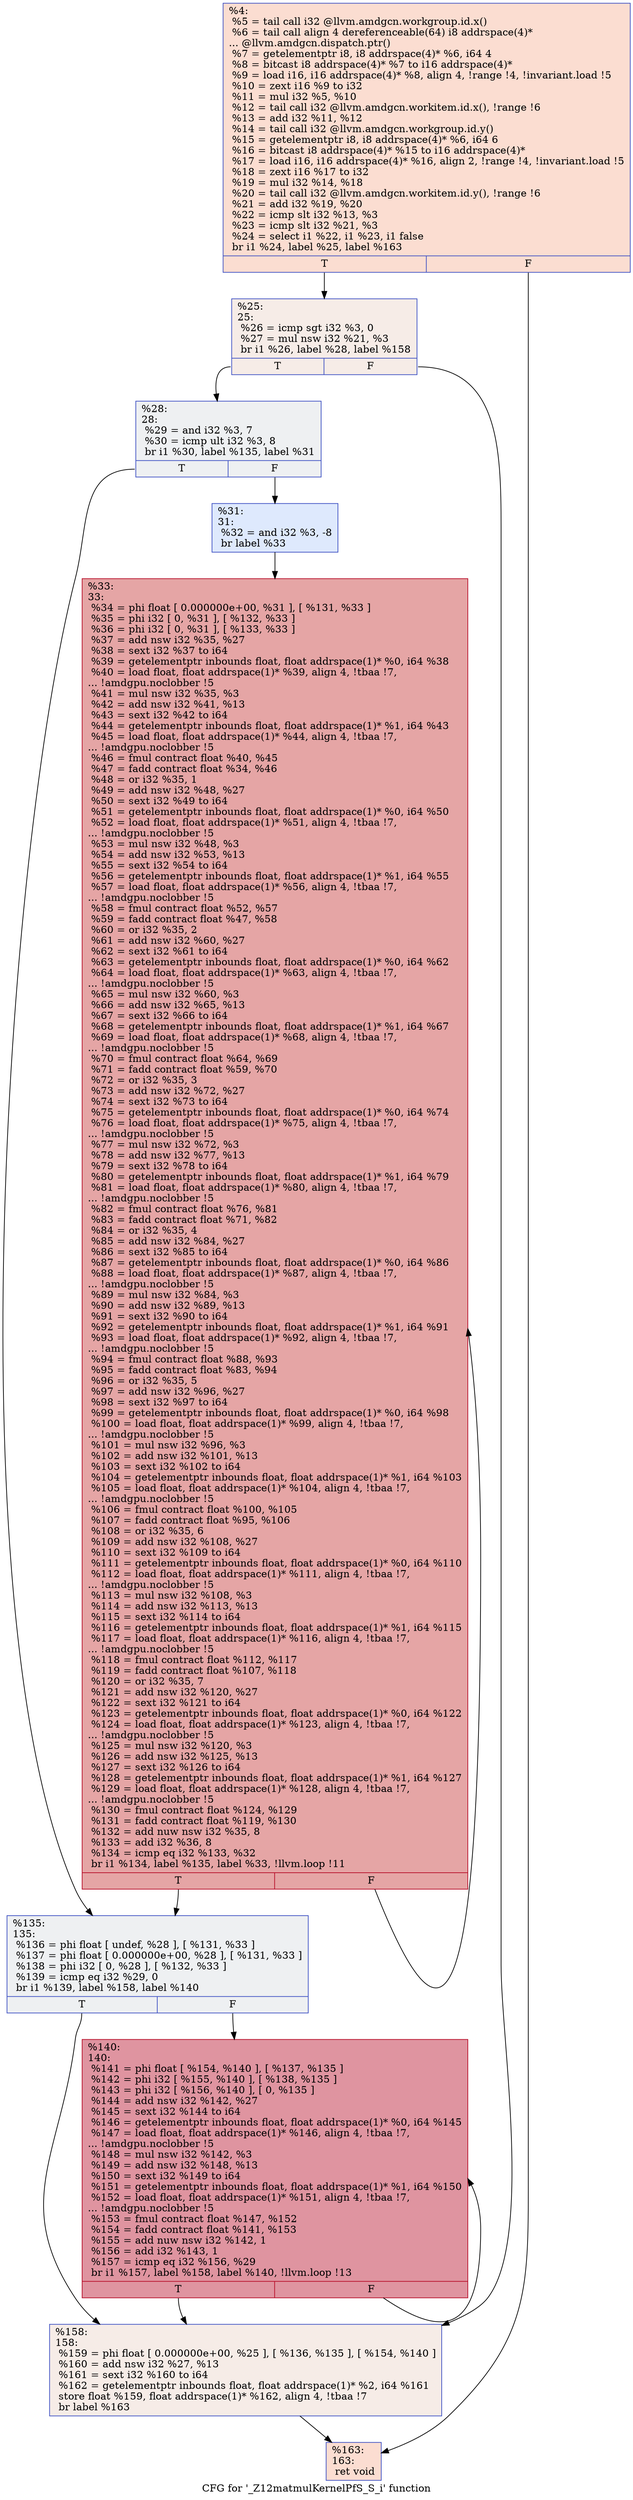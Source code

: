 digraph "CFG for '_Z12matmulKernelPfS_S_i' function" {
	label="CFG for '_Z12matmulKernelPfS_S_i' function";

	Node0x4d25c40 [shape=record,color="#3d50c3ff", style=filled, fillcolor="#f7b39670",label="{%4:\l  %5 = tail call i32 @llvm.amdgcn.workgroup.id.x()\l  %6 = tail call align 4 dereferenceable(64) i8 addrspace(4)*\l... @llvm.amdgcn.dispatch.ptr()\l  %7 = getelementptr i8, i8 addrspace(4)* %6, i64 4\l  %8 = bitcast i8 addrspace(4)* %7 to i16 addrspace(4)*\l  %9 = load i16, i16 addrspace(4)* %8, align 4, !range !4, !invariant.load !5\l  %10 = zext i16 %9 to i32\l  %11 = mul i32 %5, %10\l  %12 = tail call i32 @llvm.amdgcn.workitem.id.x(), !range !6\l  %13 = add i32 %11, %12\l  %14 = tail call i32 @llvm.amdgcn.workgroup.id.y()\l  %15 = getelementptr i8, i8 addrspace(4)* %6, i64 6\l  %16 = bitcast i8 addrspace(4)* %15 to i16 addrspace(4)*\l  %17 = load i16, i16 addrspace(4)* %16, align 2, !range !4, !invariant.load !5\l  %18 = zext i16 %17 to i32\l  %19 = mul i32 %14, %18\l  %20 = tail call i32 @llvm.amdgcn.workitem.id.y(), !range !6\l  %21 = add i32 %19, %20\l  %22 = icmp slt i32 %13, %3\l  %23 = icmp slt i32 %21, %3\l  %24 = select i1 %22, i1 %23, i1 false\l  br i1 %24, label %25, label %163\l|{<s0>T|<s1>F}}"];
	Node0x4d25c40:s0 -> Node0x4d296e0;
	Node0x4d25c40:s1 -> Node0x4d29770;
	Node0x4d296e0 [shape=record,color="#3d50c3ff", style=filled, fillcolor="#ead5c970",label="{%25:\l25:                                               \l  %26 = icmp sgt i32 %3, 0\l  %27 = mul nsw i32 %21, %3\l  br i1 %26, label %28, label %158\l|{<s0>T|<s1>F}}"];
	Node0x4d296e0:s0 -> Node0x4d29a00;
	Node0x4d296e0:s1 -> Node0x4d29a50;
	Node0x4d29a00 [shape=record,color="#3d50c3ff", style=filled, fillcolor="#d9dce170",label="{%28:\l28:                                               \l  %29 = and i32 %3, 7\l  %30 = icmp ult i32 %3, 8\l  br i1 %30, label %135, label %31\l|{<s0>T|<s1>F}}"];
	Node0x4d29a00:s0 -> Node0x4d29d10;
	Node0x4d29a00:s1 -> Node0x4d29d60;
	Node0x4d29d60 [shape=record,color="#3d50c3ff", style=filled, fillcolor="#b5cdfa70",label="{%31:\l31:                                               \l  %32 = and i32 %3, -8\l  br label %33\l}"];
	Node0x4d29d60 -> Node0x4d27db0;
	Node0x4d27db0 [shape=record,color="#b70d28ff", style=filled, fillcolor="#c5333470",label="{%33:\l33:                                               \l  %34 = phi float [ 0.000000e+00, %31 ], [ %131, %33 ]\l  %35 = phi i32 [ 0, %31 ], [ %132, %33 ]\l  %36 = phi i32 [ 0, %31 ], [ %133, %33 ]\l  %37 = add nsw i32 %35, %27\l  %38 = sext i32 %37 to i64\l  %39 = getelementptr inbounds float, float addrspace(1)* %0, i64 %38\l  %40 = load float, float addrspace(1)* %39, align 4, !tbaa !7,\l... !amdgpu.noclobber !5\l  %41 = mul nsw i32 %35, %3\l  %42 = add nsw i32 %41, %13\l  %43 = sext i32 %42 to i64\l  %44 = getelementptr inbounds float, float addrspace(1)* %1, i64 %43\l  %45 = load float, float addrspace(1)* %44, align 4, !tbaa !7,\l... !amdgpu.noclobber !5\l  %46 = fmul contract float %40, %45\l  %47 = fadd contract float %34, %46\l  %48 = or i32 %35, 1\l  %49 = add nsw i32 %48, %27\l  %50 = sext i32 %49 to i64\l  %51 = getelementptr inbounds float, float addrspace(1)* %0, i64 %50\l  %52 = load float, float addrspace(1)* %51, align 4, !tbaa !7,\l... !amdgpu.noclobber !5\l  %53 = mul nsw i32 %48, %3\l  %54 = add nsw i32 %53, %13\l  %55 = sext i32 %54 to i64\l  %56 = getelementptr inbounds float, float addrspace(1)* %1, i64 %55\l  %57 = load float, float addrspace(1)* %56, align 4, !tbaa !7,\l... !amdgpu.noclobber !5\l  %58 = fmul contract float %52, %57\l  %59 = fadd contract float %47, %58\l  %60 = or i32 %35, 2\l  %61 = add nsw i32 %60, %27\l  %62 = sext i32 %61 to i64\l  %63 = getelementptr inbounds float, float addrspace(1)* %0, i64 %62\l  %64 = load float, float addrspace(1)* %63, align 4, !tbaa !7,\l... !amdgpu.noclobber !5\l  %65 = mul nsw i32 %60, %3\l  %66 = add nsw i32 %65, %13\l  %67 = sext i32 %66 to i64\l  %68 = getelementptr inbounds float, float addrspace(1)* %1, i64 %67\l  %69 = load float, float addrspace(1)* %68, align 4, !tbaa !7,\l... !amdgpu.noclobber !5\l  %70 = fmul contract float %64, %69\l  %71 = fadd contract float %59, %70\l  %72 = or i32 %35, 3\l  %73 = add nsw i32 %72, %27\l  %74 = sext i32 %73 to i64\l  %75 = getelementptr inbounds float, float addrspace(1)* %0, i64 %74\l  %76 = load float, float addrspace(1)* %75, align 4, !tbaa !7,\l... !amdgpu.noclobber !5\l  %77 = mul nsw i32 %72, %3\l  %78 = add nsw i32 %77, %13\l  %79 = sext i32 %78 to i64\l  %80 = getelementptr inbounds float, float addrspace(1)* %1, i64 %79\l  %81 = load float, float addrspace(1)* %80, align 4, !tbaa !7,\l... !amdgpu.noclobber !5\l  %82 = fmul contract float %76, %81\l  %83 = fadd contract float %71, %82\l  %84 = or i32 %35, 4\l  %85 = add nsw i32 %84, %27\l  %86 = sext i32 %85 to i64\l  %87 = getelementptr inbounds float, float addrspace(1)* %0, i64 %86\l  %88 = load float, float addrspace(1)* %87, align 4, !tbaa !7,\l... !amdgpu.noclobber !5\l  %89 = mul nsw i32 %84, %3\l  %90 = add nsw i32 %89, %13\l  %91 = sext i32 %90 to i64\l  %92 = getelementptr inbounds float, float addrspace(1)* %1, i64 %91\l  %93 = load float, float addrspace(1)* %92, align 4, !tbaa !7,\l... !amdgpu.noclobber !5\l  %94 = fmul contract float %88, %93\l  %95 = fadd contract float %83, %94\l  %96 = or i32 %35, 5\l  %97 = add nsw i32 %96, %27\l  %98 = sext i32 %97 to i64\l  %99 = getelementptr inbounds float, float addrspace(1)* %0, i64 %98\l  %100 = load float, float addrspace(1)* %99, align 4, !tbaa !7,\l... !amdgpu.noclobber !5\l  %101 = mul nsw i32 %96, %3\l  %102 = add nsw i32 %101, %13\l  %103 = sext i32 %102 to i64\l  %104 = getelementptr inbounds float, float addrspace(1)* %1, i64 %103\l  %105 = load float, float addrspace(1)* %104, align 4, !tbaa !7,\l... !amdgpu.noclobber !5\l  %106 = fmul contract float %100, %105\l  %107 = fadd contract float %95, %106\l  %108 = or i32 %35, 6\l  %109 = add nsw i32 %108, %27\l  %110 = sext i32 %109 to i64\l  %111 = getelementptr inbounds float, float addrspace(1)* %0, i64 %110\l  %112 = load float, float addrspace(1)* %111, align 4, !tbaa !7,\l... !amdgpu.noclobber !5\l  %113 = mul nsw i32 %108, %3\l  %114 = add nsw i32 %113, %13\l  %115 = sext i32 %114 to i64\l  %116 = getelementptr inbounds float, float addrspace(1)* %1, i64 %115\l  %117 = load float, float addrspace(1)* %116, align 4, !tbaa !7,\l... !amdgpu.noclobber !5\l  %118 = fmul contract float %112, %117\l  %119 = fadd contract float %107, %118\l  %120 = or i32 %35, 7\l  %121 = add nsw i32 %120, %27\l  %122 = sext i32 %121 to i64\l  %123 = getelementptr inbounds float, float addrspace(1)* %0, i64 %122\l  %124 = load float, float addrspace(1)* %123, align 4, !tbaa !7,\l... !amdgpu.noclobber !5\l  %125 = mul nsw i32 %120, %3\l  %126 = add nsw i32 %125, %13\l  %127 = sext i32 %126 to i64\l  %128 = getelementptr inbounds float, float addrspace(1)* %1, i64 %127\l  %129 = load float, float addrspace(1)* %128, align 4, !tbaa !7,\l... !amdgpu.noclobber !5\l  %130 = fmul contract float %124, %129\l  %131 = fadd contract float %119, %130\l  %132 = add nuw nsw i32 %35, 8\l  %133 = add i32 %36, 8\l  %134 = icmp eq i32 %133, %32\l  br i1 %134, label %135, label %33, !llvm.loop !11\l|{<s0>T|<s1>F}}"];
	Node0x4d27db0:s0 -> Node0x4d29d10;
	Node0x4d27db0:s1 -> Node0x4d27db0;
	Node0x4d29d10 [shape=record,color="#3d50c3ff", style=filled, fillcolor="#d9dce170",label="{%135:\l135:                                              \l  %136 = phi float [ undef, %28 ], [ %131, %33 ]\l  %137 = phi float [ 0.000000e+00, %28 ], [ %131, %33 ]\l  %138 = phi i32 [ 0, %28 ], [ %132, %33 ]\l  %139 = icmp eq i32 %29, 0\l  br i1 %139, label %158, label %140\l|{<s0>T|<s1>F}}"];
	Node0x4d29d10:s0 -> Node0x4d29a50;
	Node0x4d29d10:s1 -> Node0x4d2fd60;
	Node0x4d2fd60 [shape=record,color="#b70d28ff", style=filled, fillcolor="#b70d2870",label="{%140:\l140:                                              \l  %141 = phi float [ %154, %140 ], [ %137, %135 ]\l  %142 = phi i32 [ %155, %140 ], [ %138, %135 ]\l  %143 = phi i32 [ %156, %140 ], [ 0, %135 ]\l  %144 = add nsw i32 %142, %27\l  %145 = sext i32 %144 to i64\l  %146 = getelementptr inbounds float, float addrspace(1)* %0, i64 %145\l  %147 = load float, float addrspace(1)* %146, align 4, !tbaa !7,\l... !amdgpu.noclobber !5\l  %148 = mul nsw i32 %142, %3\l  %149 = add nsw i32 %148, %13\l  %150 = sext i32 %149 to i64\l  %151 = getelementptr inbounds float, float addrspace(1)* %1, i64 %150\l  %152 = load float, float addrspace(1)* %151, align 4, !tbaa !7,\l... !amdgpu.noclobber !5\l  %153 = fmul contract float %147, %152\l  %154 = fadd contract float %141, %153\l  %155 = add nuw nsw i32 %142, 1\l  %156 = add i32 %143, 1\l  %157 = icmp eq i32 %156, %29\l  br i1 %157, label %158, label %140, !llvm.loop !13\l|{<s0>T|<s1>F}}"];
	Node0x4d2fd60:s0 -> Node0x4d29a50;
	Node0x4d2fd60:s1 -> Node0x4d2fd60;
	Node0x4d29a50 [shape=record,color="#3d50c3ff", style=filled, fillcolor="#ead5c970",label="{%158:\l158:                                              \l  %159 = phi float [ 0.000000e+00, %25 ], [ %136, %135 ], [ %154, %140 ]\l  %160 = add nsw i32 %27, %13\l  %161 = sext i32 %160 to i64\l  %162 = getelementptr inbounds float, float addrspace(1)* %2, i64 %161\l  store float %159, float addrspace(1)* %162, align 4, !tbaa !7\l  br label %163\l}"];
	Node0x4d29a50 -> Node0x4d29770;
	Node0x4d29770 [shape=record,color="#3d50c3ff", style=filled, fillcolor="#f7b39670",label="{%163:\l163:                                              \l  ret void\l}"];
}
